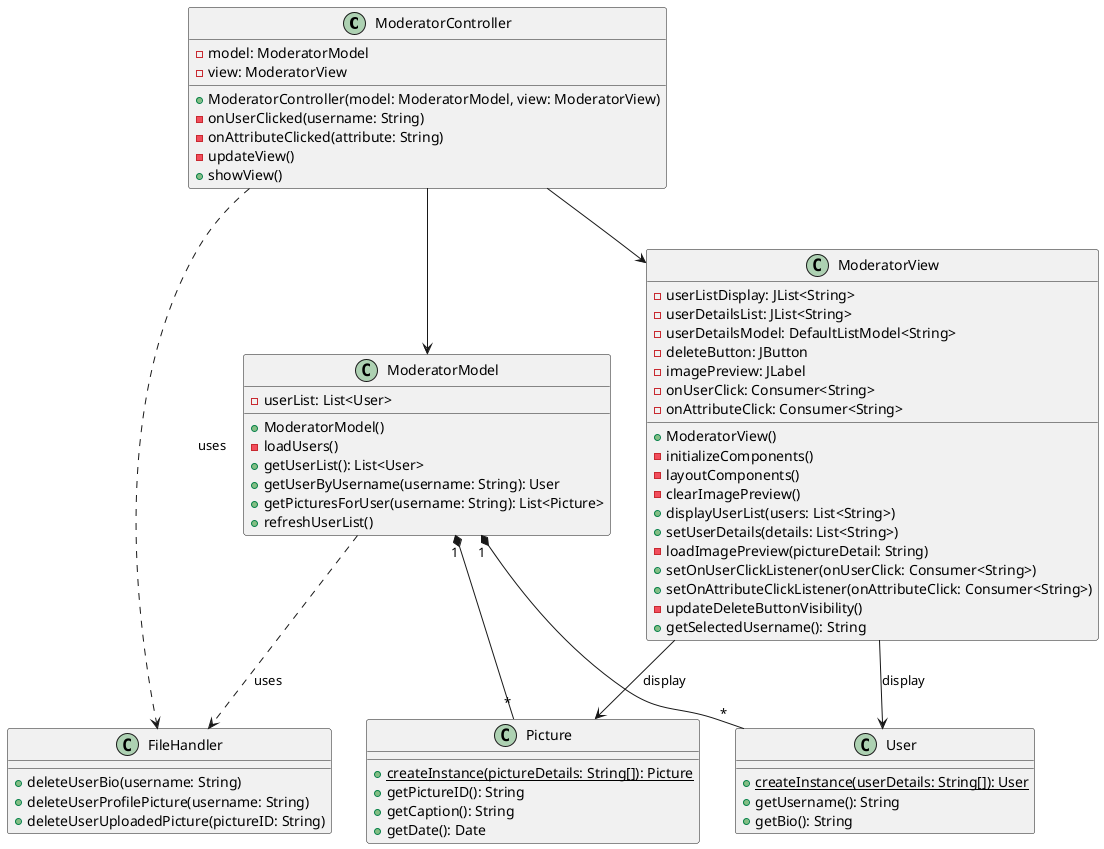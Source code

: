 @startuml

class ModeratorController {
    - model: ModeratorModel
    - view: ModeratorView
    + ModeratorController(model: ModeratorModel, view: ModeratorView)
    - onUserClicked(username: String)
    - onAttributeClicked(attribute: String)
    - updateView()
    + showView()
}

class ModeratorModel {
    - userList: List<User>
    + ModeratorModel()
    - loadUsers()
    + getUserList(): List<User>
    + getUserByUsername(username: String): User
    + getPicturesForUser(username: String): List<Picture>
    + refreshUserList()
}

class ModeratorView {
    - userListDisplay: JList<String>
    - userDetailsList: JList<String>
    - userDetailsModel: DefaultListModel<String>
    - deleteButton: JButton
    - imagePreview: JLabel
    - onUserClick: Consumer<String>
    - onAttributeClick: Consumer<String>
    + ModeratorView()
    - initializeComponents()
    - layoutComponents()
    - clearImagePreview()
    + displayUserList(users: List<String>)
    + setUserDetails(details: List<String>)
    - loadImagePreview(pictureDetail: String)
    + setOnUserClickListener(onUserClick: Consumer<String>)
    + setOnAttributeClickListener(onAttributeClick: Consumer<String>)
    - updateDeleteButtonVisibility()
    + getSelectedUsername(): String
}

class User {
    + {static} createInstance(userDetails: String[]): User
    + getUsername(): String
    + getBio(): String
}

class Picture {
    + {static} createInstance(pictureDetails: String[]): Picture
    + getPictureID(): String
    + getCaption(): String
    + getDate(): Date
}

class FileHandler {
    + deleteUserBio(username: String)
    + deleteUserProfilePicture(username: String)
    + deleteUserUploadedPicture(pictureID: String)
}

ModeratorController --> ModeratorModel
ModeratorController --> ModeratorView
ModeratorModel "1" *-- "*" User
ModeratorModel "1" *-- "*" Picture
ModeratorView --> User : display
ModeratorView --> Picture : display
ModeratorModel ..> FileHandler : uses
ModeratorController ..> FileHandler : uses

@enduml

